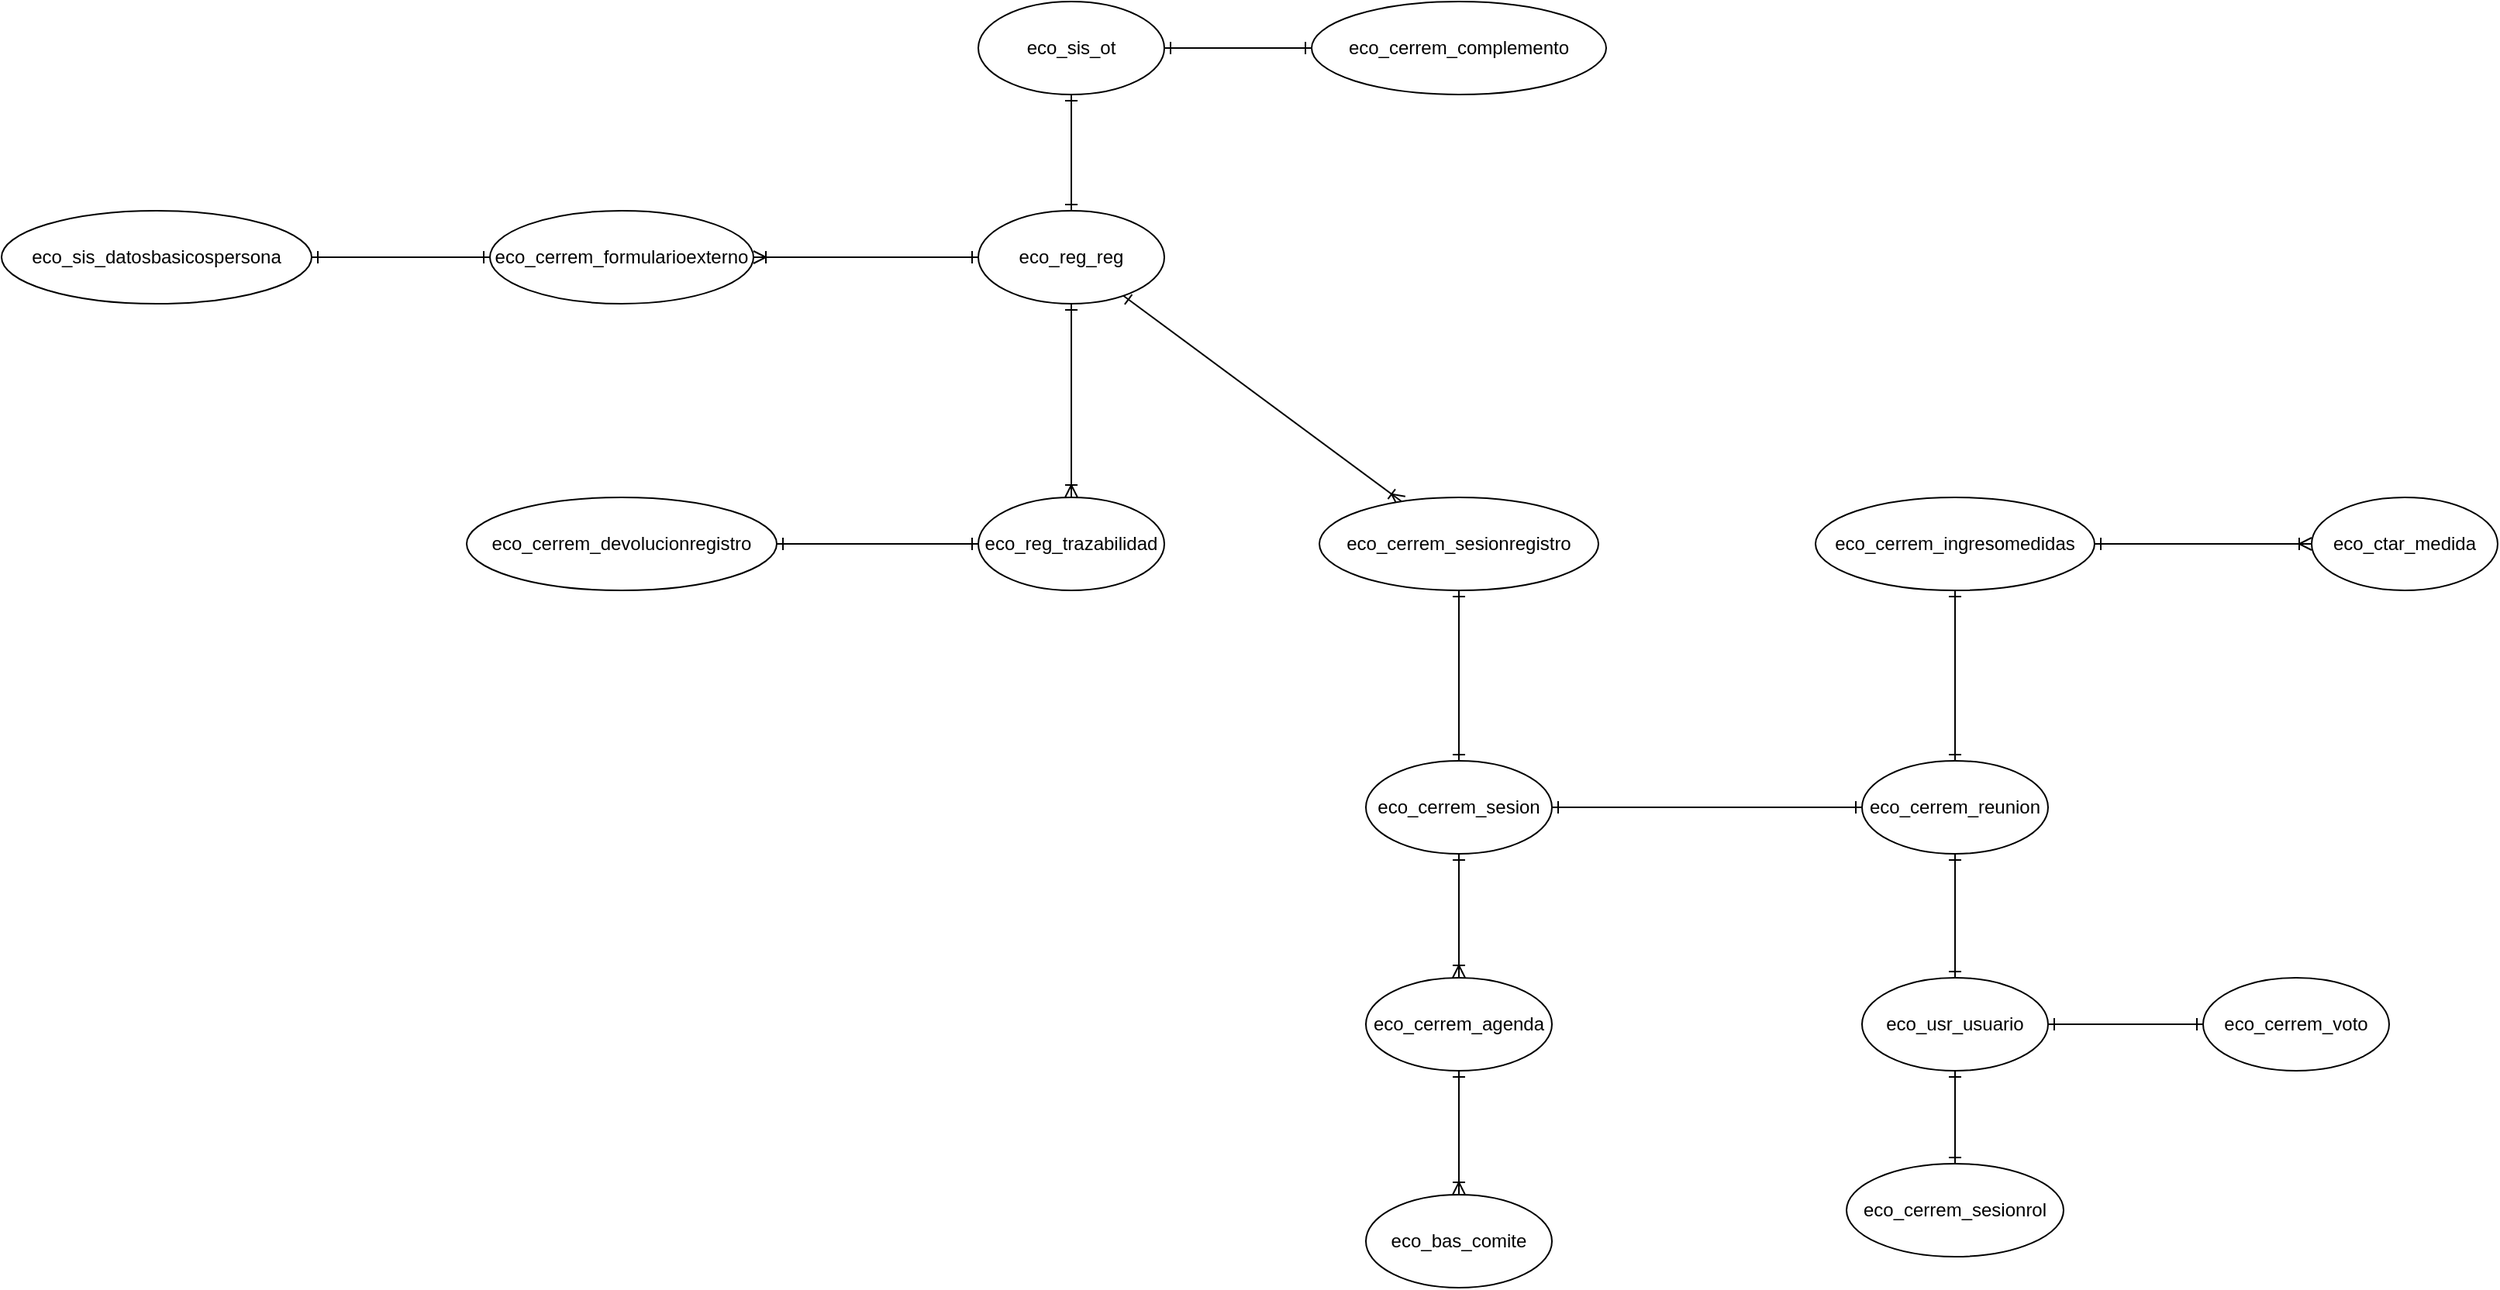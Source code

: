 <mxfile version="26.1.1">
  <diagram name="Página-1" id="BvhR5NLxnVFiCseQWA7m">
    <mxGraphModel dx="1392" dy="781" grid="1" gridSize="10" guides="1" tooltips="1" connect="1" arrows="1" fold="1" page="1" pageScale="1" pageWidth="6000" pageHeight="5300" math="0" shadow="0">
      <root>
        <mxCell id="0" />
        <mxCell id="1" parent="0" />
        <mxCell id="2INb_UAs3qM7dpsiriRV-4" value="eco_reg_reg" style="ellipse;whiteSpace=wrap;html=1;" parent="1" vertex="1">
          <mxGeometry x="730" y="315" width="120" height="60" as="geometry" />
        </mxCell>
        <mxCell id="2INb_UAs3qM7dpsiriRV-5" value="eco_reg_trazabilidad" style="ellipse;whiteSpace=wrap;html=1;" parent="1" vertex="1">
          <mxGeometry x="730" y="500" width="120" height="60" as="geometry" />
        </mxCell>
        <mxCell id="2INb_UAs3qM7dpsiriRV-6" value="eco_bas_comite" style="ellipse;whiteSpace=wrap;html=1;" parent="1" vertex="1">
          <mxGeometry x="980" y="950" width="120" height="60" as="geometry" />
        </mxCell>
        <mxCell id="2INb_UAs3qM7dpsiriRV-7" value="eco_cerrem_sesion" style="ellipse;whiteSpace=wrap;html=1;" parent="1" vertex="1">
          <mxGeometry x="980" y="670" width="120" height="60" as="geometry" />
        </mxCell>
        <mxCell id="2INb_UAs3qM7dpsiriRV-9" value="eco_cerrem_agenda" style="ellipse;whiteSpace=wrap;html=1;" parent="1" vertex="1">
          <mxGeometry x="980" y="810" width="120" height="60" as="geometry" />
        </mxCell>
        <mxCell id="2INb_UAs3qM7dpsiriRV-10" value="eco_cerrem_reunion" style="ellipse;whiteSpace=wrap;html=1;" parent="1" vertex="1">
          <mxGeometry x="1300" y="670" width="120" height="60" as="geometry" />
        </mxCell>
        <mxCell id="2INb_UAs3qM7dpsiriRV-12" value="eco_cerrem_voto" style="ellipse;whiteSpace=wrap;html=1;" parent="1" vertex="1">
          <mxGeometry x="1520" y="810" width="120" height="60" as="geometry" />
        </mxCell>
        <mxCell id="2INb_UAs3qM7dpsiriRV-13" value="eco_ctar_medida" style="ellipse;whiteSpace=wrap;html=1;" parent="1" vertex="1">
          <mxGeometry x="1590" y="500" width="120" height="60" as="geometry" />
        </mxCell>
        <mxCell id="2INb_UAs3qM7dpsiriRV-14" value="eco_cerrem_ingresomedidas" style="ellipse;whiteSpace=wrap;html=1;" parent="1" vertex="1">
          <mxGeometry x="1270" y="500" width="180" height="60" as="geometry" />
        </mxCell>
        <mxCell id="2INb_UAs3qM7dpsiriRV-15" value="eco_cerrem_devolucionregistro" style="ellipse;whiteSpace=wrap;html=1;" parent="1" vertex="1">
          <mxGeometry x="400" y="500" width="200" height="60" as="geometry" />
        </mxCell>
        <mxCell id="2INb_UAs3qM7dpsiriRV-21" style="rounded=0;orthogonalLoop=1;jettySize=auto;html=1;endArrow=ERoneToMany;endFill=0;startArrow=ERone;startFill=0;" parent="1" source="2INb_UAs3qM7dpsiriRV-4" target="2INb_UAs3qM7dpsiriRV-5" edge="1">
          <mxGeometry relative="1" as="geometry">
            <mxPoint x="820" y="420" as="sourcePoint" />
            <mxPoint x="950" y="420" as="targetPoint" />
          </mxGeometry>
        </mxCell>
        <mxCell id="2INb_UAs3qM7dpsiriRV-22" style="rounded=0;orthogonalLoop=1;jettySize=auto;html=1;endArrow=ERoneToMany;endFill=0;startArrow=ERone;startFill=0;" parent="1" source="2INb_UAs3qM7dpsiriRV-4" target="2INb_UAs3qM7dpsiriRV-45" edge="1">
          <mxGeometry relative="1" as="geometry">
            <mxPoint x="910" y="375" as="sourcePoint" />
            <mxPoint x="1030" y="460" as="targetPoint" />
          </mxGeometry>
        </mxCell>
        <mxCell id="2INb_UAs3qM7dpsiriRV-24" value="eco_sis_ot" style="ellipse;whiteSpace=wrap;html=1;" parent="1" vertex="1">
          <mxGeometry x="730" y="180" width="120" height="60" as="geometry" />
        </mxCell>
        <mxCell id="2INb_UAs3qM7dpsiriRV-25" style="rounded=0;orthogonalLoop=1;jettySize=auto;html=1;endArrow=ERone;endFill=0;startArrow=ERone;startFill=0;" parent="1" source="2INb_UAs3qM7dpsiriRV-24" target="2INb_UAs3qM7dpsiriRV-4" edge="1">
          <mxGeometry relative="1" as="geometry">
            <mxPoint x="530" y="270" as="sourcePoint" />
            <mxPoint x="712" y="405" as="targetPoint" />
          </mxGeometry>
        </mxCell>
        <mxCell id="2INb_UAs3qM7dpsiriRV-26" value="eco_cerrem_complemento" style="ellipse;whiteSpace=wrap;html=1;" parent="1" vertex="1">
          <mxGeometry x="945" y="180" width="190" height="60" as="geometry" />
        </mxCell>
        <mxCell id="2INb_UAs3qM7dpsiriRV-27" style="rounded=0;orthogonalLoop=1;jettySize=auto;html=1;endArrow=ERone;endFill=0;startArrow=ERone;startFill=0;" parent="1" source="2INb_UAs3qM7dpsiriRV-24" target="2INb_UAs3qM7dpsiriRV-26" edge="1">
          <mxGeometry relative="1" as="geometry">
            <mxPoint x="860" y="355" as="sourcePoint" />
            <mxPoint x="990" y="355" as="targetPoint" />
          </mxGeometry>
        </mxCell>
        <mxCell id="2INb_UAs3qM7dpsiriRV-28" style="rounded=0;orthogonalLoop=1;jettySize=auto;html=1;endArrow=ERone;endFill=0;startArrow=ERone;startFill=0;" parent="1" source="2INb_UAs3qM7dpsiriRV-7" target="2INb_UAs3qM7dpsiriRV-10" edge="1">
          <mxGeometry relative="1" as="geometry">
            <mxPoint x="1120" y="460" as="sourcePoint" />
            <mxPoint x="1140" y="665" as="targetPoint" />
          </mxGeometry>
        </mxCell>
        <mxCell id="2INb_UAs3qM7dpsiriRV-29" style="rounded=0;orthogonalLoop=1;jettySize=auto;html=1;endArrow=ERoneToMany;endFill=0;startArrow=ERone;startFill=0;" parent="1" source="2INb_UAs3qM7dpsiriRV-7" target="2INb_UAs3qM7dpsiriRV-9" edge="1">
          <mxGeometry relative="1" as="geometry">
            <mxPoint x="850" y="712.5" as="sourcePoint" />
            <mxPoint x="1032" y="847.5" as="targetPoint" />
          </mxGeometry>
        </mxCell>
        <mxCell id="2INb_UAs3qM7dpsiriRV-30" value="&lt;div&gt;eco_usr_usuario&lt;/div&gt;" style="ellipse;whiteSpace=wrap;html=1;" parent="1" vertex="1">
          <mxGeometry x="1300" y="810" width="120" height="60" as="geometry" />
        </mxCell>
        <mxCell id="2INb_UAs3qM7dpsiriRV-32" style="rounded=0;orthogonalLoop=1;jettySize=auto;html=1;endArrow=ERone;endFill=0;startArrow=ERone;startFill=0;" parent="1" source="2INb_UAs3qM7dpsiriRV-10" target="2INb_UAs3qM7dpsiriRV-30" edge="1">
          <mxGeometry relative="1" as="geometry">
            <mxPoint x="1350" y="770" as="sourcePoint" />
            <mxPoint x="1470" y="770" as="targetPoint" />
          </mxGeometry>
        </mxCell>
        <mxCell id="2INb_UAs3qM7dpsiriRV-35" style="rounded=0;orthogonalLoop=1;jettySize=auto;html=1;endArrow=ERone;endFill=0;startArrow=ERone;startFill=0;" parent="1" source="2INb_UAs3qM7dpsiriRV-30" target="2INb_UAs3qM7dpsiriRV-12" edge="1">
          <mxGeometry relative="1" as="geometry">
            <mxPoint x="1580" y="730" as="sourcePoint" />
            <mxPoint x="1370" y="820" as="targetPoint" />
          </mxGeometry>
        </mxCell>
        <mxCell id="2INb_UAs3qM7dpsiriRV-37" style="rounded=0;orthogonalLoop=1;jettySize=auto;html=1;endArrow=ERone;endFill=0;startArrow=ERone;startFill=0;" parent="1" source="2INb_UAs3qM7dpsiriRV-10" target="2INb_UAs3qM7dpsiriRV-14" edge="1">
          <mxGeometry relative="1" as="geometry">
            <mxPoint x="1360" y="480" as="sourcePoint" />
            <mxPoint x="1450" y="480" as="targetPoint" />
          </mxGeometry>
        </mxCell>
        <mxCell id="2INb_UAs3qM7dpsiriRV-38" style="rounded=0;orthogonalLoop=1;jettySize=auto;html=1;endArrow=ERoneToMany;endFill=0;startArrow=ERone;startFill=0;" parent="1" source="2INb_UAs3qM7dpsiriRV-14" target="2INb_UAs3qM7dpsiriRV-13" edge="1">
          <mxGeometry relative="1" as="geometry">
            <mxPoint x="1585" y="658" as="sourcePoint" />
            <mxPoint x="1711" y="529" as="targetPoint" />
          </mxGeometry>
        </mxCell>
        <mxCell id="2INb_UAs3qM7dpsiriRV-41" value="eco_cerrem_formularioexterno" style="ellipse;whiteSpace=wrap;html=1;" parent="1" vertex="1">
          <mxGeometry x="415" y="315" width="170" height="60" as="geometry" />
        </mxCell>
        <mxCell id="2INb_UAs3qM7dpsiriRV-45" value="eco_cerrem_sesionregistro" style="ellipse;whiteSpace=wrap;html=1;" parent="1" vertex="1">
          <mxGeometry x="950" y="500" width="180" height="60" as="geometry" />
        </mxCell>
        <mxCell id="2INb_UAs3qM7dpsiriRV-46" style="rounded=0;orthogonalLoop=1;jettySize=auto;html=1;endArrow=ERone;endFill=0;startArrow=ERone;startFill=0;" parent="1" source="2INb_UAs3qM7dpsiriRV-45" target="2INb_UAs3qM7dpsiriRV-7" edge="1">
          <mxGeometry relative="1" as="geometry">
            <mxPoint x="1010" y="610" as="sourcePoint" />
            <mxPoint x="1210" y="610" as="targetPoint" />
          </mxGeometry>
        </mxCell>
        <mxCell id="2INb_UAs3qM7dpsiriRV-47" value="eco_sis_datosbasicospersona" style="ellipse;whiteSpace=wrap;html=1;" parent="1" vertex="1">
          <mxGeometry x="100" y="315" width="200" height="60" as="geometry" />
        </mxCell>
        <mxCell id="2INb_UAs3qM7dpsiriRV-49" style="rounded=0;orthogonalLoop=1;jettySize=auto;html=1;endArrow=ERone;endFill=0;startArrow=ERone;startFill=0;" parent="1" source="2INb_UAs3qM7dpsiriRV-41" target="2INb_UAs3qM7dpsiriRV-47" edge="1">
          <mxGeometry relative="1" as="geometry">
            <mxPoint x="390" y="380" as="sourcePoint" />
            <mxPoint x="390" y="455" as="targetPoint" />
          </mxGeometry>
        </mxCell>
        <mxCell id="2INb_UAs3qM7dpsiriRV-51" style="rounded=0;orthogonalLoop=1;jettySize=auto;html=1;endArrow=ERone;endFill=0;startArrow=ERoneToMany;startFill=0;" parent="1" source="2INb_UAs3qM7dpsiriRV-41" target="2INb_UAs3qM7dpsiriRV-4" edge="1">
          <mxGeometry relative="1" as="geometry">
            <mxPoint x="710" y="400" as="sourcePoint" />
            <mxPoint x="700" y="420" as="targetPoint" />
          </mxGeometry>
        </mxCell>
        <mxCell id="2INb_UAs3qM7dpsiriRV-52" style="rounded=0;orthogonalLoop=1;jettySize=auto;html=1;endArrow=ERone;endFill=0;startArrow=ERone;startFill=0;" parent="1" source="2INb_UAs3qM7dpsiriRV-5" target="2INb_UAs3qM7dpsiriRV-15" edge="1">
          <mxGeometry relative="1" as="geometry">
            <mxPoint x="800" y="385" as="sourcePoint" />
            <mxPoint x="800" y="510" as="targetPoint" />
          </mxGeometry>
        </mxCell>
        <mxCell id="jNFqI_rsbBqO8iwg4IDo-1" value="&lt;div&gt;eco_cerrem_sesionrol&lt;/div&gt;" style="ellipse;whiteSpace=wrap;html=1;" parent="1" vertex="1">
          <mxGeometry x="1290" y="930" width="140" height="60" as="geometry" />
        </mxCell>
        <mxCell id="jNFqI_rsbBqO8iwg4IDo-2" style="rounded=0;orthogonalLoop=1;jettySize=auto;html=1;endArrow=ERone;endFill=0;startArrow=ERone;startFill=0;" parent="1" source="2INb_UAs3qM7dpsiriRV-30" target="jNFqI_rsbBqO8iwg4IDo-1" edge="1">
          <mxGeometry relative="1" as="geometry">
            <mxPoint x="1430" y="850" as="sourcePoint" />
            <mxPoint x="1530" y="850" as="targetPoint" />
          </mxGeometry>
        </mxCell>
        <mxCell id="jNFqI_rsbBqO8iwg4IDo-3" style="rounded=0;orthogonalLoop=1;jettySize=auto;html=1;endArrow=ERoneToMany;endFill=0;startArrow=ERone;startFill=0;" parent="1" source="2INb_UAs3qM7dpsiriRV-9" target="2INb_UAs3qM7dpsiriRV-6" edge="1">
          <mxGeometry relative="1" as="geometry">
            <mxPoint x="1120" y="860" as="sourcePoint" />
            <mxPoint x="1120" y="940" as="targetPoint" />
          </mxGeometry>
        </mxCell>
      </root>
    </mxGraphModel>
  </diagram>
</mxfile>

